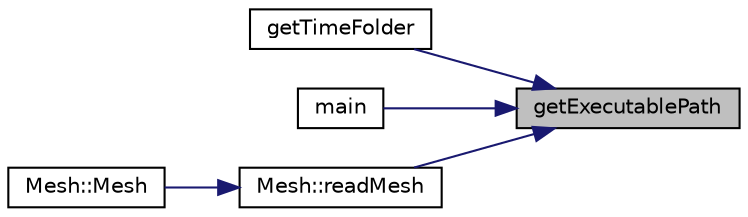 digraph "getExecutablePath"
{
 // LATEX_PDF_SIZE
  bgcolor="transparent";
  edge [fontname="Helvetica",fontsize="10",labelfontname="Helvetica",labelfontsize="10"];
  node [fontname="Helvetica",fontsize="10",shape=record];
  rankdir="RL";
  Node1 [label="getExecutablePath",height=0.2,width=0.4,color="black", fillcolor="grey75", style="filled", fontcolor="black",tooltip=" "];
  Node1 -> Node2 [dir="back",color="midnightblue",fontsize="10",style="solid",fontname="Helvetica"];
  Node2 [label="getTimeFolder",height=0.2,width=0.4,color="black",URL="$findFiles_8h.html#a5f4ab0bc2c7e71ed8a0671783d389377",tooltip=" "];
  Node1 -> Node3 [dir="back",color="midnightblue",fontsize="10",style="solid",fontname="Helvetica"];
  Node3 [label="main",height=0.2,width=0.4,color="black",URL="$main_8cpp.html#ae66f6b31b5ad750f1fe042a706a4e3d4",tooltip=" "];
  Node1 -> Node4 [dir="back",color="midnightblue",fontsize="10",style="solid",fontname="Helvetica"];
  Node4 [label="Mesh::readMesh",height=0.2,width=0.4,color="black",URL="$classMesh.html#a318def0c4a2ac28d63e3526451cd69b4",tooltip=" "];
  Node4 -> Node5 [dir="back",color="midnightblue",fontsize="10",style="solid",fontname="Helvetica"];
  Node5 [label="Mesh::Mesh",height=0.2,width=0.4,color="black",URL="$classMesh.html#a2af137f1571af89172b9c102302c416b",tooltip=" "];
}

